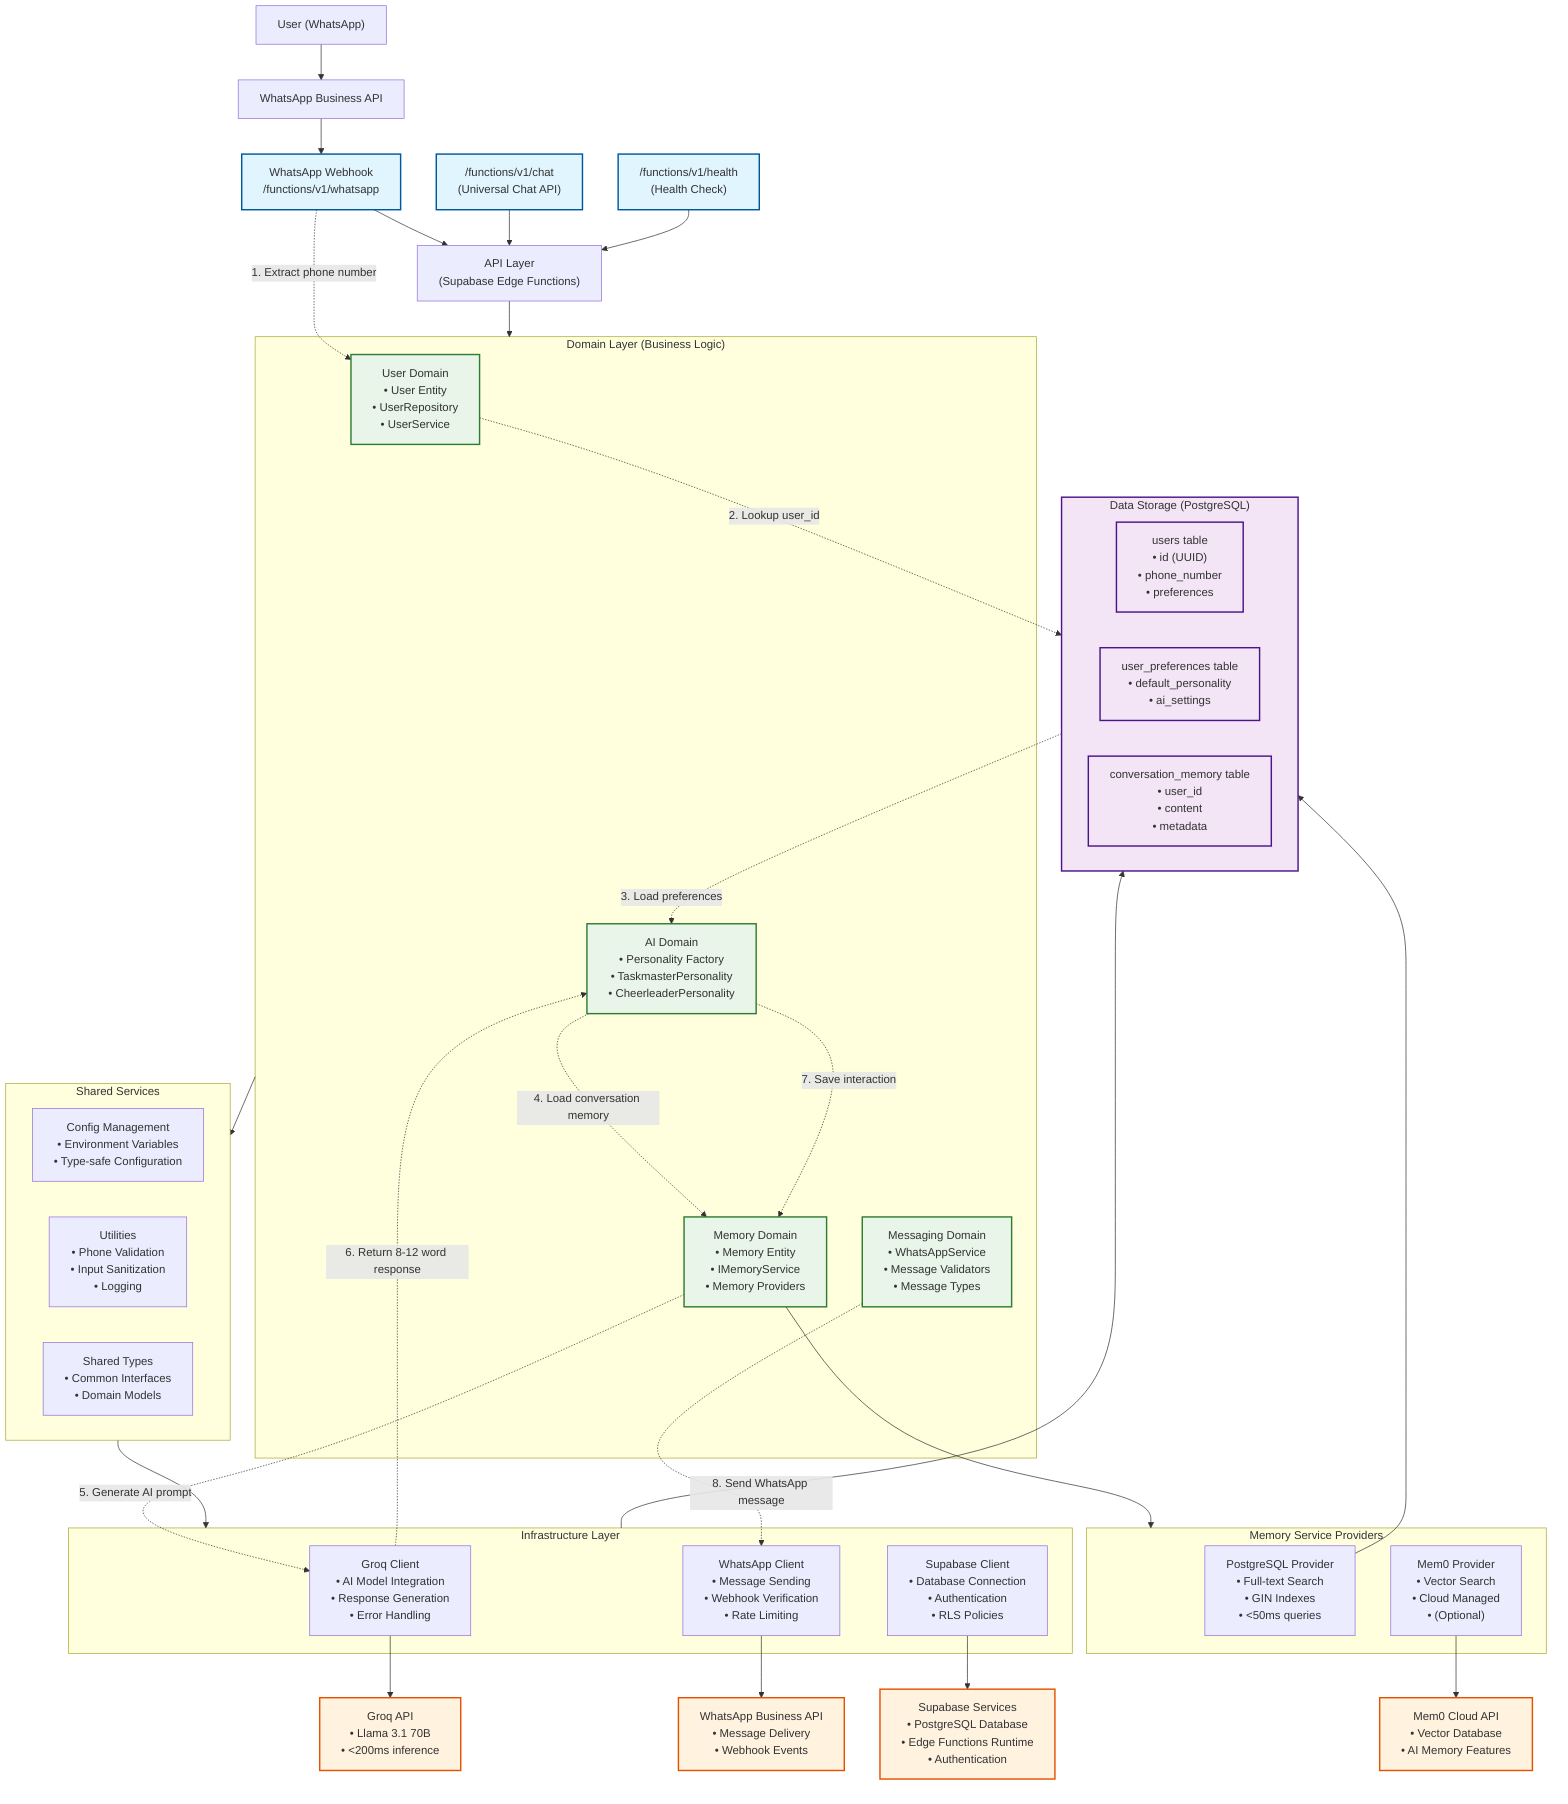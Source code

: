 graph TB
    %% User Interaction Layer
    User["User (WhatsApp)"] --> WA["WhatsApp Business API"]
    WA --> WHook["WhatsApp Webhook<br/>/functions/v1/whatsapp"]
    
    %% API Gateway Layer
    WHook --> API["API Layer<br/>(Supabase Edge Functions)"]
    Chat["/functions/v1/chat<br/>(Universal Chat API)"] --> API
    Health["/functions/v1/health<br/>(Health Check)"] --> API
    
    %% Business Logic Layer
    API --> Domain["Domain Layer"]
    
    subgraph Domain["Domain Layer (Business Logic)"]
        UserDomain["User Domain<br/>• User Entity<br/>• UserRepository<br/>• UserService"]
        MemDomain["Memory Domain<br/>• Memory Entity<br/>• IMemoryService<br/>• Memory Providers"]
        AIDomain["AI Domain<br/>• Personality Factory<br/>• TaskmasterPersonality<br/>• CheerleaderPersonality"]
        MsgDomain["Messaging Domain<br/>• WhatsAppService<br/>• Message Validators<br/>• Message Types"]
    end
    
    %% Shared Services Layer
    Domain --> Shared["Shared Services"]
    
    subgraph Shared["Shared Services"]
        Config["Config Management<br/>• Environment Variables<br/>• Type-safe Configuration"]
        Utils["Utilities<br/>• Phone Validation<br/>• Input Sanitization<br/>• Logging"]
        Types["Shared Types<br/>• Common Interfaces<br/>• Domain Models"]
    end
    
    %% Infrastructure Layer
    Shared --> Infra["Infrastructure Layer"]
    
    subgraph Infra["Infrastructure Layer"]
        GroqClient["Groq Client<br/>• AI Model Integration<br/>• Response Generation<br/>• Error Handling"]
        SupaClient["Supabase Client<br/>• Database Connection<br/>• Authentication<br/>• RLS Policies"]
        WAClient["WhatsApp Client<br/>• Message Sending<br/>• Webhook Verification<br/>• Rate Limiting"]
    end
    
    %% Data Storage Layer
    Infra --> Storage["Data Storage"]
    
    subgraph Storage["Data Storage (PostgreSQL)"]
        Users["users table<br/>• id (UUID)<br/>• phone_number<br/>• preferences"]
        UserPrefs["user_preferences table<br/>• default_personality<br/>• ai_settings"]
        Memory["conversation_memory table<br/>• user_id<br/>• content<br/>• metadata"]
    end
    
    %% Memory Service Abstraction
    MemDomain --> MemAbstract["Memory Service Abstraction"]
    
    subgraph MemAbstract["Memory Service Providers"]
        PGProvider["PostgreSQL Provider<br/>• Full-text Search<br/>• GIN Indexes<br/>• <50ms queries"]
        Mem0Provider["Mem0 Provider<br/>• Vector Search<br/>• Cloud Managed<br/>• (Optional)"]
    end
    
    PGProvider --> Storage
    Mem0Provider --> Mem0Cloud["Mem0 Cloud API<br/>• Vector Database<br/>• AI Memory Features"]
    
    %% External Services
    GroqClient --> GroqAPI["Groq API<br/>• Llama 3.1 70B<br/>• <200ms inference"]
    WAClient --> WhatsAppAPI["WhatsApp Business API<br/>• Message Delivery<br/>• Webhook Events"]
    SupaClient --> SupaServices["Supabase Services<br/>• PostgreSQL Database<br/>• Edge Functions Runtime<br/>• Authentication"]
    
    %% Data Flow Annotations
    WHook -.->|"1. Extract phone number"| UserDomain
    UserDomain -.->|"2. Lookup user_id"| Storage
    Storage -.->|"3. Load preferences"| AIDomain
    AIDomain -.->|"4. Load conversation memory"| MemDomain
    MemDomain -.->|"5. Generate AI prompt"| GroqClient
    GroqClient -.->|"6. Return 8-12 word response"| AIDomain
    AIDomain -.->|"7. Save interaction"| MemDomain
    MsgDomain -.->|"8. Send WhatsApp message"| WAClient
    
    %% Performance Targets
    classDef performance fill:#e1f5fe,stroke:#01579b,stroke-width:2px
    classDef storage fill:#f3e5f5,stroke:#4a148c,stroke-width:2px
    classDef external fill:#fff3e0,stroke:#e65100,stroke-width:2px
    classDef domain fill:#e8f5e8,stroke:#2e7d32,stroke-width:2px
    
    class WHook,Chat,Health performance
    class Storage,Users,UserPrefs,Memory storage
    class GroqAPI,WhatsAppAPI,SupaServices,Mem0Cloud external
    class UserDomain,MemDomain,AIDomain,MsgDomain domain
